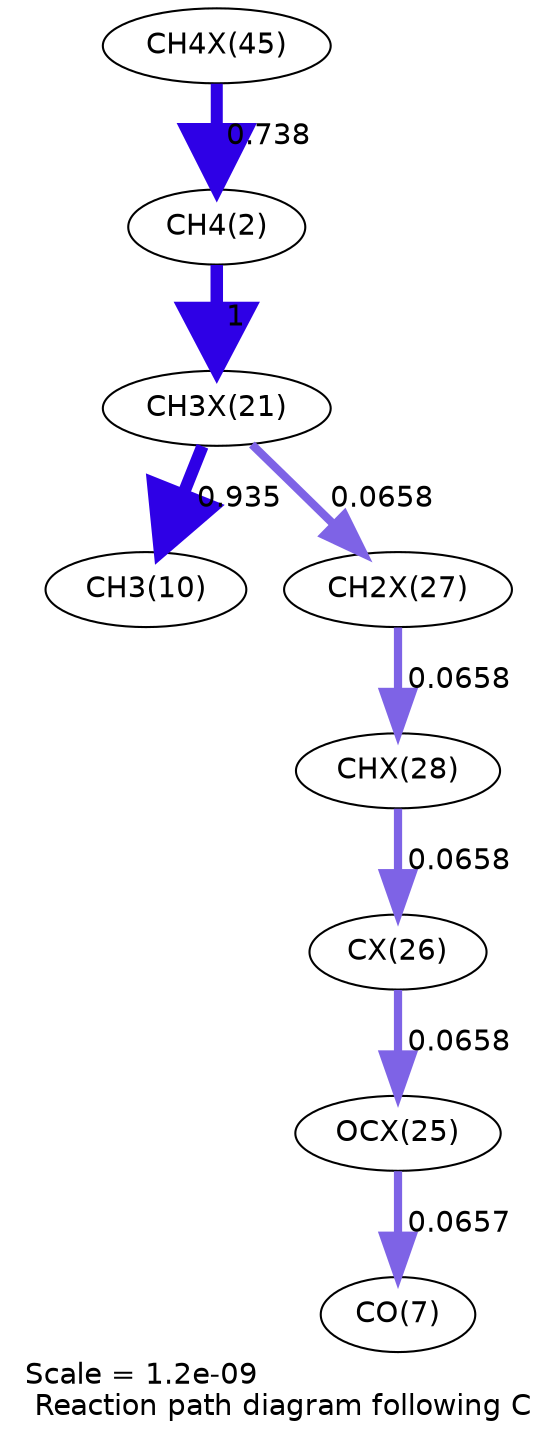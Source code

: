 digraph reaction_paths {
center=1;
s68 -> s4[fontname="Helvetica", penwidth=5.77, arrowsize=2.89, color="0.7, 1.24, 0.9"
, label=" 0.738"];
s4 -> s60[fontname="Helvetica", penwidth=6, arrowsize=3, color="0.7, 1.5, 0.9"
, label=" 1"];
s60 -> s12[fontname="Helvetica", penwidth=5.95, arrowsize=2.97, color="0.7, 1.43, 0.9"
, label=" 0.935"];
s60 -> s66[fontname="Helvetica", penwidth=3.95, arrowsize=1.97, color="0.7, 0.566, 0.9"
, label=" 0.0658"];
s66 -> s67[fontname="Helvetica", penwidth=3.95, arrowsize=1.97, color="0.7, 0.566, 0.9"
, label=" 0.0658"];
s67 -> s65[fontname="Helvetica", penwidth=3.95, arrowsize=1.97, color="0.7, 0.566, 0.9"
, label=" 0.0658"];
s65 -> s64[fontname="Helvetica", penwidth=3.95, arrowsize=1.97, color="0.7, 0.566, 0.9"
, label=" 0.0658"];
s64 -> s9[fontname="Helvetica", penwidth=3.94, arrowsize=1.97, color="0.7, 0.566, 0.9"
, label=" 0.0657"];
s4 [ fontname="Helvetica", label="CH4(2)"];
s9 [ fontname="Helvetica", label="CO(7)"];
s12 [ fontname="Helvetica", label="CH3(10)"];
s60 [ fontname="Helvetica", label="CH3X(21)"];
s64 [ fontname="Helvetica", label="OCX(25)"];
s65 [ fontname="Helvetica", label="CX(26)"];
s66 [ fontname="Helvetica", label="CH2X(27)"];
s67 [ fontname="Helvetica", label="CHX(28)"];
s68 [ fontname="Helvetica", label="CH4X(45)"];
 label = "Scale = 1.2e-09\l Reaction path diagram following C";
 fontname = "Helvetica";
}
